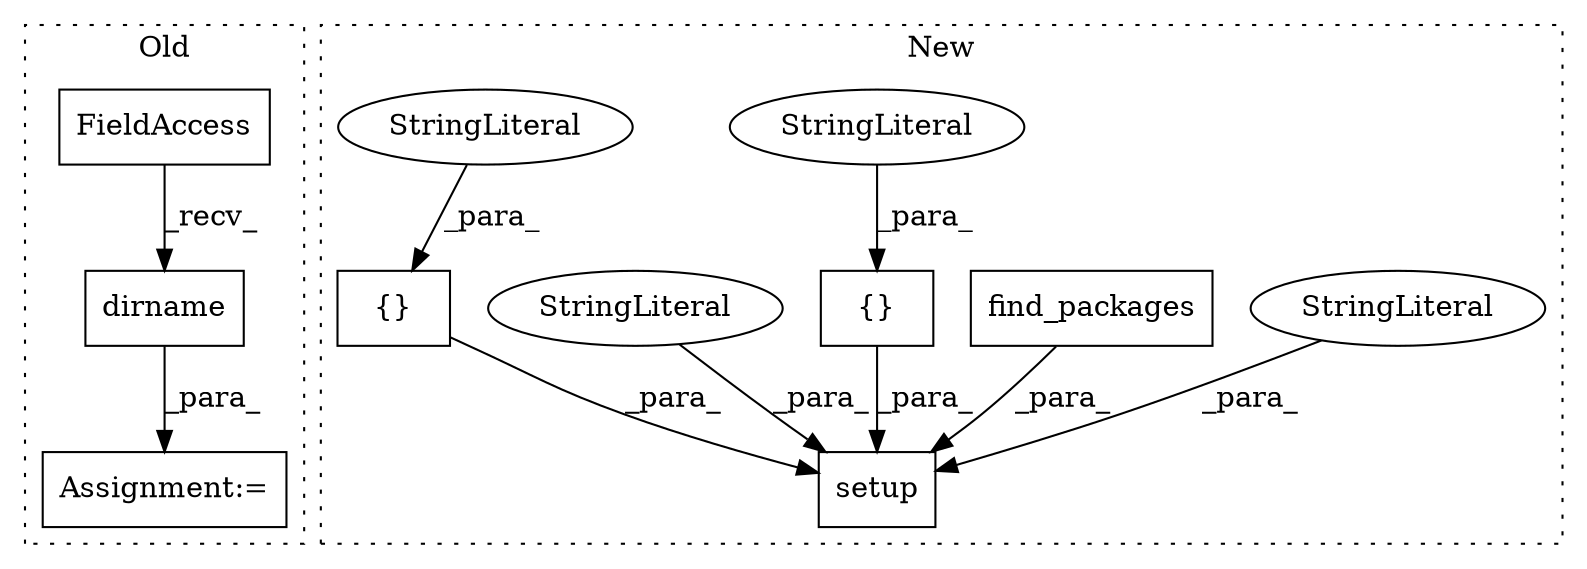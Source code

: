 digraph G {
subgraph cluster0 {
1 [label="dirname" a="32" s="666,682" l="8,1" shape="box"];
3 [label="FieldAccess" a="22" s="658" l="7" shape="box"];
11 [label="Assignment:=" a="7" s="644" l="1" shape="box"];
label = "Old";
style="dotted";
}
subgraph cluster1 {
2 [label="setup" a="32" s="1594,1934" l="6,1" shape="box"];
4 [label="{}" a="4" s="1896,1904" l="1,1" shape="box"];
5 [label="StringLiteral" a="45" s="1823" l="17" shape="ellipse"];
6 [label="find_packages" a="32" s="1699,1733" l="14,1" shape="box"];
7 [label="StringLiteral" a="45" s="1897" l="7" shape="ellipse"];
8 [label="{}" a="4" s="1794,1816" l="1,1" shape="box"];
9 [label="StringLiteral" a="45" s="1841" l="36" shape="ellipse"];
10 [label="StringLiteral" a="45" s="1795" l="21" shape="ellipse"];
label = "New";
style="dotted";
}
1 -> 11 [label="_para_"];
3 -> 1 [label="_recv_"];
4 -> 2 [label="_para_"];
5 -> 2 [label="_para_"];
6 -> 2 [label="_para_"];
7 -> 4 [label="_para_"];
8 -> 2 [label="_para_"];
9 -> 2 [label="_para_"];
10 -> 8 [label="_para_"];
}